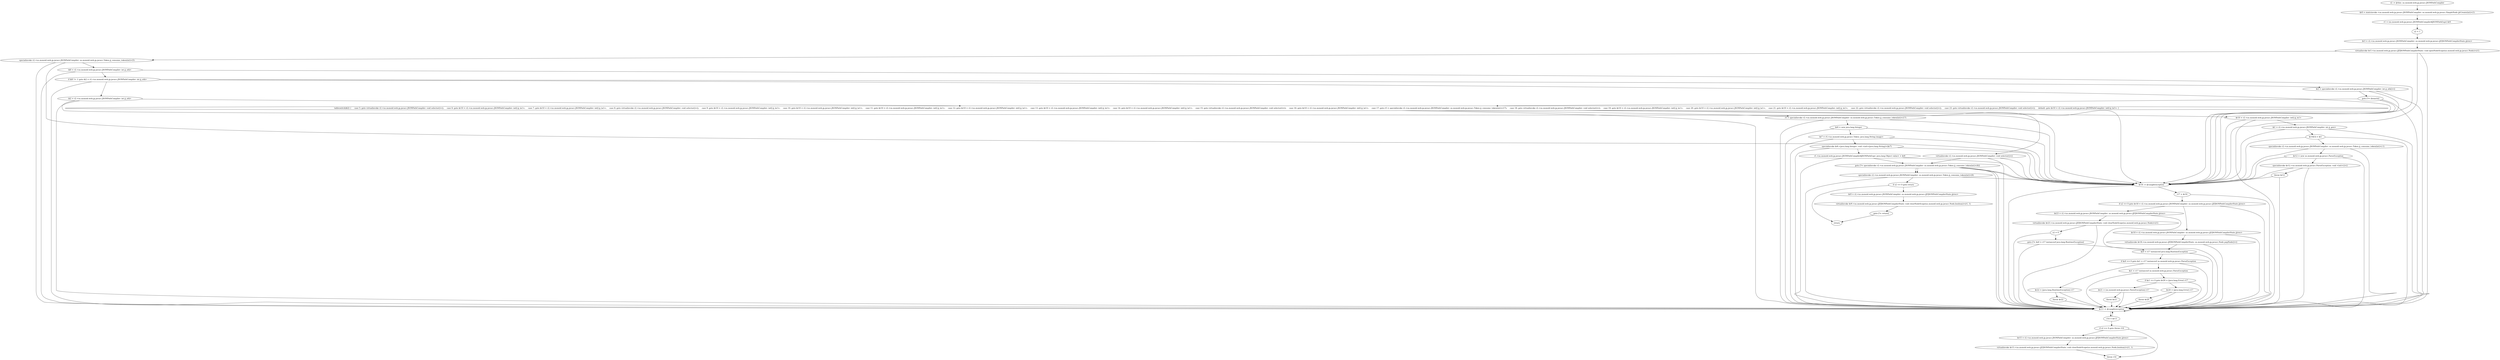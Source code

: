 digraph "unitGraph" {
    "r2 := @this: us.monoid.web.jp.javacc.JSONPathCompiler"
    "$r0 = staticinvoke <us.monoid.web.jp.javacc.JSONPathCompiler: us.monoid.web.jp.javacc.SimpleNode jjtCreate(int)>(1)"
    "r1 = (us.monoid.web.jp.javacc.JSONPathCompiler$JSONPathExpr) $r0"
    "z2 = 1"
    "$r3 = r2.<us.monoid.web.jp.javacc.JSONPathCompiler: us.monoid.web.jp.javacc.JJTJSONPathCompilerState jjtree>"
    "virtualinvoke $r3.<us.monoid.web.jp.javacc.JJTJSONPathCompilerState: void openNodeScope(us.monoid.web.jp.javacc.Node)>(r1)"
    "specialinvoke r2.<us.monoid.web.jp.javacc.JSONPathCompiler: us.monoid.web.jp.javacc.Token jj_consume_token(int)>(5)"
    "$i0 = r2.<us.monoid.web.jp.javacc.JSONPathCompiler: int jj_ntk>"
    "if $i0 != -1 goto $i2 = r2.<us.monoid.web.jp.javacc.JSONPathCompiler: int jj_ntk>"
    "$i2 = specialinvoke r2.<us.monoid.web.jp.javacc.JSONPathCompiler: int jj_ntk()>()"
    "goto [?= (branch)]"
    "$i2 = r2.<us.monoid.web.jp.javacc.JSONPathCompiler: int jj_ntk>"
    "tableswitch($i2) {     case 5: goto virtualinvoke r2.<us.monoid.web.jp.javacc.JSONPathCompiler: void selector()>();     case 6: goto $r10 = r2.<us.monoid.web.jp.javacc.JSONPathCompiler: int[] jj_la1>;     case 7: goto $r10 = r2.<us.monoid.web.jp.javacc.JSONPathCompiler: int[] jj_la1>;     case 8: goto virtualinvoke r2.<us.monoid.web.jp.javacc.JSONPathCompiler: void selector()>();     case 9: goto $r10 = r2.<us.monoid.web.jp.javacc.JSONPathCompiler: int[] jj_la1>;     case 10: goto $r10 = r2.<us.monoid.web.jp.javacc.JSONPathCompiler: int[] jj_la1>;     case 11: goto $r10 = r2.<us.monoid.web.jp.javacc.JSONPathCompiler: int[] jj_la1>;     case 12: goto $r10 = r2.<us.monoid.web.jp.javacc.JSONPathCompiler: int[] jj_la1>;     case 13: goto $r10 = r2.<us.monoid.web.jp.javacc.JSONPathCompiler: int[] jj_la1>;     case 14: goto $r10 = r2.<us.monoid.web.jp.javacc.JSONPathCompiler: int[] jj_la1>;     case 15: goto virtualinvoke r2.<us.monoid.web.jp.javacc.JSONPathCompiler: void selector()>();     case 16: goto $r10 = r2.<us.monoid.web.jp.javacc.JSONPathCompiler: int[] jj_la1>;     case 17: goto r5 = specialinvoke r2.<us.monoid.web.jp.javacc.JSONPathCompiler: us.monoid.web.jp.javacc.Token jj_consume_token(int)>(17);     case 18: goto virtualinvoke r2.<us.monoid.web.jp.javacc.JSONPathCompiler: void selector()>();     case 19: goto $r10 = r2.<us.monoid.web.jp.javacc.JSONPathCompiler: int[] jj_la1>;     case 20: goto $r10 = r2.<us.monoid.web.jp.javacc.JSONPathCompiler: int[] jj_la1>;     case 21: goto $r10 = r2.<us.monoid.web.jp.javacc.JSONPathCompiler: int[] jj_la1>;     case 22: goto virtualinvoke r2.<us.monoid.web.jp.javacc.JSONPathCompiler: void selector()>();     case 23: goto virtualinvoke r2.<us.monoid.web.jp.javacc.JSONPathCompiler: void selector()>();     default: goto $r10 = r2.<us.monoid.web.jp.javacc.JSONPathCompiler: int[] jj_la1>; }"
    "r5 = specialinvoke r2.<us.monoid.web.jp.javacc.JSONPathCompiler: us.monoid.web.jp.javacc.Token jj_consume_token(int)>(17)"
    "$r6 = new java.lang.Integer"
    "$r7 = r5.<us.monoid.web.jp.javacc.Token: java.lang.String image>"
    "specialinvoke $r6.<java.lang.Integer: void <init>(java.lang.String)>($r7)"
    "r1.<us.monoid.web.jp.javacc.JSONPathCompiler$JSONPathExpr: java.lang.Object value> = $r6"
    "goto [?= specialinvoke r2.<us.monoid.web.jp.javacc.JSONPathCompiler: us.monoid.web.jp.javacc.Token jj_consume_token(int)>(6)]"
    "virtualinvoke r2.<us.monoid.web.jp.javacc.JSONPathCompiler: void selector()>()"
    "$r10 = r2.<us.monoid.web.jp.javacc.JSONPathCompiler: int[] jj_la1>"
    "$i1 = r2.<us.monoid.web.jp.javacc.JSONPathCompiler: int jj_gen>"
    "$r10[3] = $i1"
    "specialinvoke r2.<us.monoid.web.jp.javacc.JSONPathCompiler: us.monoid.web.jp.javacc.Token jj_consume_token(int)>(-1)"
    "$r12 = new us.monoid.web.jp.javacc.ParseException"
    "specialinvoke $r12.<us.monoid.web.jp.javacc.ParseException: void <init>()>()"
    "throw $r12"
    "specialinvoke r2.<us.monoid.web.jp.javacc.JSONPathCompiler: us.monoid.web.jp.javacc.Token jj_consume_token(int)>(6)"
    "if z2 == 0 goto return"
    "$r9 = r2.<us.monoid.web.jp.javacc.JSONPathCompiler: us.monoid.web.jp.javacc.JJTJSONPathCompilerState jjtree>"
    "virtualinvoke $r9.<us.monoid.web.jp.javacc.JJTJSONPathCompilerState: void closeNodeScope(us.monoid.web.jp.javacc.Node,boolean)>(r1, 1)"
    "goto [?= return]"
    "$r16 := @caughtexception"
    "r17 = $r16"
    "if z2 == 0 goto $r18 = r2.<us.monoid.web.jp.javacc.JSONPathCompiler: us.monoid.web.jp.javacc.JJTJSONPathCompilerState jjtree>"
    "$r23 = r2.<us.monoid.web.jp.javacc.JSONPathCompiler: us.monoid.web.jp.javacc.JJTJSONPathCompilerState jjtree>"
    "virtualinvoke $r23.<us.monoid.web.jp.javacc.JJTJSONPathCompilerState: void clearNodeScope(us.monoid.web.jp.javacc.Node)>(r1)"
    "z2 = 0"
    "goto [?= $z0 = r17 instanceof java.lang.RuntimeException]"
    "$r18 = r2.<us.monoid.web.jp.javacc.JSONPathCompiler: us.monoid.web.jp.javacc.JJTJSONPathCompilerState jjtree>"
    "virtualinvoke $r18.<us.monoid.web.jp.javacc.JJTJSONPathCompilerState: us.monoid.web.jp.javacc.Node popNode()>()"
    "$z0 = r17 instanceof java.lang.RuntimeException"
    "if $z0 == 0 goto $z1 = r17 instanceof us.monoid.web.jp.javacc.ParseException"
    "$r22 = (java.lang.RuntimeException) r17"
    "throw $r22"
    "$z1 = r17 instanceof us.monoid.web.jp.javacc.ParseException"
    "if $z1 == 0 goto $r20 = (java.lang.Error) r17"
    "$r21 = (us.monoid.web.jp.javacc.ParseException) r17"
    "throw $r21"
    "$r20 = (java.lang.Error) r17"
    "throw $r20"
    "$r13 := @caughtexception"
    "r14 = $r13"
    "if z2 == 0 goto throw r14"
    "$r15 = r2.<us.monoid.web.jp.javacc.JSONPathCompiler: us.monoid.web.jp.javacc.JJTJSONPathCompilerState jjtree>"
    "virtualinvoke $r15.<us.monoid.web.jp.javacc.JJTJSONPathCompilerState: void closeNodeScope(us.monoid.web.jp.javacc.Node,boolean)>(r1, 1)"
    "throw r14"
    "return"
    "r2 := @this: us.monoid.web.jp.javacc.JSONPathCompiler"->"$r0 = staticinvoke <us.monoid.web.jp.javacc.JSONPathCompiler: us.monoid.web.jp.javacc.SimpleNode jjtCreate(int)>(1)";
    "$r0 = staticinvoke <us.monoid.web.jp.javacc.JSONPathCompiler: us.monoid.web.jp.javacc.SimpleNode jjtCreate(int)>(1)"->"r1 = (us.monoid.web.jp.javacc.JSONPathCompiler$JSONPathExpr) $r0";
    "r1 = (us.monoid.web.jp.javacc.JSONPathCompiler$JSONPathExpr) $r0"->"z2 = 1";
    "z2 = 1"->"$r3 = r2.<us.monoid.web.jp.javacc.JSONPathCompiler: us.monoid.web.jp.javacc.JJTJSONPathCompilerState jjtree>";
    "$r3 = r2.<us.monoid.web.jp.javacc.JSONPathCompiler: us.monoid.web.jp.javacc.JJTJSONPathCompilerState jjtree>"->"virtualinvoke $r3.<us.monoid.web.jp.javacc.JJTJSONPathCompilerState: void openNodeScope(us.monoid.web.jp.javacc.Node)>(r1)";
    "virtualinvoke $r3.<us.monoid.web.jp.javacc.JJTJSONPathCompilerState: void openNodeScope(us.monoid.web.jp.javacc.Node)>(r1)"->"$r16 := @caughtexception";
    "virtualinvoke $r3.<us.monoid.web.jp.javacc.JJTJSONPathCompilerState: void openNodeScope(us.monoid.web.jp.javacc.Node)>(r1)"->"$r13 := @caughtexception";
    "virtualinvoke $r3.<us.monoid.web.jp.javacc.JJTJSONPathCompilerState: void openNodeScope(us.monoid.web.jp.javacc.Node)>(r1)"->"specialinvoke r2.<us.monoid.web.jp.javacc.JSONPathCompiler: us.monoid.web.jp.javacc.Token jj_consume_token(int)>(5)";
    "specialinvoke r2.<us.monoid.web.jp.javacc.JSONPathCompiler: us.monoid.web.jp.javacc.Token jj_consume_token(int)>(5)"->"$r16 := @caughtexception";
    "specialinvoke r2.<us.monoid.web.jp.javacc.JSONPathCompiler: us.monoid.web.jp.javacc.Token jj_consume_token(int)>(5)"->"$r13 := @caughtexception";
    "specialinvoke r2.<us.monoid.web.jp.javacc.JSONPathCompiler: us.monoid.web.jp.javacc.Token jj_consume_token(int)>(5)"->"$i0 = r2.<us.monoid.web.jp.javacc.JSONPathCompiler: int jj_ntk>";
    "$i0 = r2.<us.monoid.web.jp.javacc.JSONPathCompiler: int jj_ntk>"->"$r16 := @caughtexception";
    "$i0 = r2.<us.monoid.web.jp.javacc.JSONPathCompiler: int jj_ntk>"->"$r13 := @caughtexception";
    "$i0 = r2.<us.monoid.web.jp.javacc.JSONPathCompiler: int jj_ntk>"->"if $i0 != -1 goto $i2 = r2.<us.monoid.web.jp.javacc.JSONPathCompiler: int jj_ntk>";
    "if $i0 != -1 goto $i2 = r2.<us.monoid.web.jp.javacc.JSONPathCompiler: int jj_ntk>"->"$i2 = specialinvoke r2.<us.monoid.web.jp.javacc.JSONPathCompiler: int jj_ntk()>()";
    "if $i0 != -1 goto $i2 = r2.<us.monoid.web.jp.javacc.JSONPathCompiler: int jj_ntk>"->"$i2 = r2.<us.monoid.web.jp.javacc.JSONPathCompiler: int jj_ntk>";
    "if $i0 != -1 goto $i2 = r2.<us.monoid.web.jp.javacc.JSONPathCompiler: int jj_ntk>"->"$r16 := @caughtexception";
    "if $i0 != -1 goto $i2 = r2.<us.monoid.web.jp.javacc.JSONPathCompiler: int jj_ntk>"->"$r13 := @caughtexception";
    "$i2 = specialinvoke r2.<us.monoid.web.jp.javacc.JSONPathCompiler: int jj_ntk()>()"->"$r16 := @caughtexception";
    "$i2 = specialinvoke r2.<us.monoid.web.jp.javacc.JSONPathCompiler: int jj_ntk()>()"->"$r13 := @caughtexception";
    "$i2 = specialinvoke r2.<us.monoid.web.jp.javacc.JSONPathCompiler: int jj_ntk()>()"->"goto [?= (branch)]";
    "goto [?= (branch)]"->"$r16 := @caughtexception";
    "goto [?= (branch)]"->"$r13 := @caughtexception";
    "goto [?= (branch)]"->"tableswitch($i2) {     case 5: goto virtualinvoke r2.<us.monoid.web.jp.javacc.JSONPathCompiler: void selector()>();     case 6: goto $r10 = r2.<us.monoid.web.jp.javacc.JSONPathCompiler: int[] jj_la1>;     case 7: goto $r10 = r2.<us.monoid.web.jp.javacc.JSONPathCompiler: int[] jj_la1>;     case 8: goto virtualinvoke r2.<us.monoid.web.jp.javacc.JSONPathCompiler: void selector()>();     case 9: goto $r10 = r2.<us.monoid.web.jp.javacc.JSONPathCompiler: int[] jj_la1>;     case 10: goto $r10 = r2.<us.monoid.web.jp.javacc.JSONPathCompiler: int[] jj_la1>;     case 11: goto $r10 = r2.<us.monoid.web.jp.javacc.JSONPathCompiler: int[] jj_la1>;     case 12: goto $r10 = r2.<us.monoid.web.jp.javacc.JSONPathCompiler: int[] jj_la1>;     case 13: goto $r10 = r2.<us.monoid.web.jp.javacc.JSONPathCompiler: int[] jj_la1>;     case 14: goto $r10 = r2.<us.monoid.web.jp.javacc.JSONPathCompiler: int[] jj_la1>;     case 15: goto virtualinvoke r2.<us.monoid.web.jp.javacc.JSONPathCompiler: void selector()>();     case 16: goto $r10 = r2.<us.monoid.web.jp.javacc.JSONPathCompiler: int[] jj_la1>;     case 17: goto r5 = specialinvoke r2.<us.monoid.web.jp.javacc.JSONPathCompiler: us.monoid.web.jp.javacc.Token jj_consume_token(int)>(17);     case 18: goto virtualinvoke r2.<us.monoid.web.jp.javacc.JSONPathCompiler: void selector()>();     case 19: goto $r10 = r2.<us.monoid.web.jp.javacc.JSONPathCompiler: int[] jj_la1>;     case 20: goto $r10 = r2.<us.monoid.web.jp.javacc.JSONPathCompiler: int[] jj_la1>;     case 21: goto $r10 = r2.<us.monoid.web.jp.javacc.JSONPathCompiler: int[] jj_la1>;     case 22: goto virtualinvoke r2.<us.monoid.web.jp.javacc.JSONPathCompiler: void selector()>();     case 23: goto virtualinvoke r2.<us.monoid.web.jp.javacc.JSONPathCompiler: void selector()>();     default: goto $r10 = r2.<us.monoid.web.jp.javacc.JSONPathCompiler: int[] jj_la1>; }";
    "$i2 = r2.<us.monoid.web.jp.javacc.JSONPathCompiler: int jj_ntk>"->"$r16 := @caughtexception";
    "$i2 = r2.<us.monoid.web.jp.javacc.JSONPathCompiler: int jj_ntk>"->"$r13 := @caughtexception";
    "$i2 = r2.<us.monoid.web.jp.javacc.JSONPathCompiler: int jj_ntk>"->"tableswitch($i2) {     case 5: goto virtualinvoke r2.<us.monoid.web.jp.javacc.JSONPathCompiler: void selector()>();     case 6: goto $r10 = r2.<us.monoid.web.jp.javacc.JSONPathCompiler: int[] jj_la1>;     case 7: goto $r10 = r2.<us.monoid.web.jp.javacc.JSONPathCompiler: int[] jj_la1>;     case 8: goto virtualinvoke r2.<us.monoid.web.jp.javacc.JSONPathCompiler: void selector()>();     case 9: goto $r10 = r2.<us.monoid.web.jp.javacc.JSONPathCompiler: int[] jj_la1>;     case 10: goto $r10 = r2.<us.monoid.web.jp.javacc.JSONPathCompiler: int[] jj_la1>;     case 11: goto $r10 = r2.<us.monoid.web.jp.javacc.JSONPathCompiler: int[] jj_la1>;     case 12: goto $r10 = r2.<us.monoid.web.jp.javacc.JSONPathCompiler: int[] jj_la1>;     case 13: goto $r10 = r2.<us.monoid.web.jp.javacc.JSONPathCompiler: int[] jj_la1>;     case 14: goto $r10 = r2.<us.monoid.web.jp.javacc.JSONPathCompiler: int[] jj_la1>;     case 15: goto virtualinvoke r2.<us.monoid.web.jp.javacc.JSONPathCompiler: void selector()>();     case 16: goto $r10 = r2.<us.monoid.web.jp.javacc.JSONPathCompiler: int[] jj_la1>;     case 17: goto r5 = specialinvoke r2.<us.monoid.web.jp.javacc.JSONPathCompiler: us.monoid.web.jp.javacc.Token jj_consume_token(int)>(17);     case 18: goto virtualinvoke r2.<us.monoid.web.jp.javacc.JSONPathCompiler: void selector()>();     case 19: goto $r10 = r2.<us.monoid.web.jp.javacc.JSONPathCompiler: int[] jj_la1>;     case 20: goto $r10 = r2.<us.monoid.web.jp.javacc.JSONPathCompiler: int[] jj_la1>;     case 21: goto $r10 = r2.<us.monoid.web.jp.javacc.JSONPathCompiler: int[] jj_la1>;     case 22: goto virtualinvoke r2.<us.monoid.web.jp.javacc.JSONPathCompiler: void selector()>();     case 23: goto virtualinvoke r2.<us.monoid.web.jp.javacc.JSONPathCompiler: void selector()>();     default: goto $r10 = r2.<us.monoid.web.jp.javacc.JSONPathCompiler: int[] jj_la1>; }";
    "tableswitch($i2) {     case 5: goto virtualinvoke r2.<us.monoid.web.jp.javacc.JSONPathCompiler: void selector()>();     case 6: goto $r10 = r2.<us.monoid.web.jp.javacc.JSONPathCompiler: int[] jj_la1>;     case 7: goto $r10 = r2.<us.monoid.web.jp.javacc.JSONPathCompiler: int[] jj_la1>;     case 8: goto virtualinvoke r2.<us.monoid.web.jp.javacc.JSONPathCompiler: void selector()>();     case 9: goto $r10 = r2.<us.monoid.web.jp.javacc.JSONPathCompiler: int[] jj_la1>;     case 10: goto $r10 = r2.<us.monoid.web.jp.javacc.JSONPathCompiler: int[] jj_la1>;     case 11: goto $r10 = r2.<us.monoid.web.jp.javacc.JSONPathCompiler: int[] jj_la1>;     case 12: goto $r10 = r2.<us.monoid.web.jp.javacc.JSONPathCompiler: int[] jj_la1>;     case 13: goto $r10 = r2.<us.monoid.web.jp.javacc.JSONPathCompiler: int[] jj_la1>;     case 14: goto $r10 = r2.<us.monoid.web.jp.javacc.JSONPathCompiler: int[] jj_la1>;     case 15: goto virtualinvoke r2.<us.monoid.web.jp.javacc.JSONPathCompiler: void selector()>();     case 16: goto $r10 = r2.<us.monoid.web.jp.javacc.JSONPathCompiler: int[] jj_la1>;     case 17: goto r5 = specialinvoke r2.<us.monoid.web.jp.javacc.JSONPathCompiler: us.monoid.web.jp.javacc.Token jj_consume_token(int)>(17);     case 18: goto virtualinvoke r2.<us.monoid.web.jp.javacc.JSONPathCompiler: void selector()>();     case 19: goto $r10 = r2.<us.monoid.web.jp.javacc.JSONPathCompiler: int[] jj_la1>;     case 20: goto $r10 = r2.<us.monoid.web.jp.javacc.JSONPathCompiler: int[] jj_la1>;     case 21: goto $r10 = r2.<us.monoid.web.jp.javacc.JSONPathCompiler: int[] jj_la1>;     case 22: goto virtualinvoke r2.<us.monoid.web.jp.javacc.JSONPathCompiler: void selector()>();     case 23: goto virtualinvoke r2.<us.monoid.web.jp.javacc.JSONPathCompiler: void selector()>();     default: goto $r10 = r2.<us.monoid.web.jp.javacc.JSONPathCompiler: int[] jj_la1>; }"->"virtualinvoke r2.<us.monoid.web.jp.javacc.JSONPathCompiler: void selector()>()";
    "tableswitch($i2) {     case 5: goto virtualinvoke r2.<us.monoid.web.jp.javacc.JSONPathCompiler: void selector()>();     case 6: goto $r10 = r2.<us.monoid.web.jp.javacc.JSONPathCompiler: int[] jj_la1>;     case 7: goto $r10 = r2.<us.monoid.web.jp.javacc.JSONPathCompiler: int[] jj_la1>;     case 8: goto virtualinvoke r2.<us.monoid.web.jp.javacc.JSONPathCompiler: void selector()>();     case 9: goto $r10 = r2.<us.monoid.web.jp.javacc.JSONPathCompiler: int[] jj_la1>;     case 10: goto $r10 = r2.<us.monoid.web.jp.javacc.JSONPathCompiler: int[] jj_la1>;     case 11: goto $r10 = r2.<us.monoid.web.jp.javacc.JSONPathCompiler: int[] jj_la1>;     case 12: goto $r10 = r2.<us.monoid.web.jp.javacc.JSONPathCompiler: int[] jj_la1>;     case 13: goto $r10 = r2.<us.monoid.web.jp.javacc.JSONPathCompiler: int[] jj_la1>;     case 14: goto $r10 = r2.<us.monoid.web.jp.javacc.JSONPathCompiler: int[] jj_la1>;     case 15: goto virtualinvoke r2.<us.monoid.web.jp.javacc.JSONPathCompiler: void selector()>();     case 16: goto $r10 = r2.<us.monoid.web.jp.javacc.JSONPathCompiler: int[] jj_la1>;     case 17: goto r5 = specialinvoke r2.<us.monoid.web.jp.javacc.JSONPathCompiler: us.monoid.web.jp.javacc.Token jj_consume_token(int)>(17);     case 18: goto virtualinvoke r2.<us.monoid.web.jp.javacc.JSONPathCompiler: void selector()>();     case 19: goto $r10 = r2.<us.monoid.web.jp.javacc.JSONPathCompiler: int[] jj_la1>;     case 20: goto $r10 = r2.<us.monoid.web.jp.javacc.JSONPathCompiler: int[] jj_la1>;     case 21: goto $r10 = r2.<us.monoid.web.jp.javacc.JSONPathCompiler: int[] jj_la1>;     case 22: goto virtualinvoke r2.<us.monoid.web.jp.javacc.JSONPathCompiler: void selector()>();     case 23: goto virtualinvoke r2.<us.monoid.web.jp.javacc.JSONPathCompiler: void selector()>();     default: goto $r10 = r2.<us.monoid.web.jp.javacc.JSONPathCompiler: int[] jj_la1>; }"->"$r10 = r2.<us.monoid.web.jp.javacc.JSONPathCompiler: int[] jj_la1>";
    "tableswitch($i2) {     case 5: goto virtualinvoke r2.<us.monoid.web.jp.javacc.JSONPathCompiler: void selector()>();     case 6: goto $r10 = r2.<us.monoid.web.jp.javacc.JSONPathCompiler: int[] jj_la1>;     case 7: goto $r10 = r2.<us.monoid.web.jp.javacc.JSONPathCompiler: int[] jj_la1>;     case 8: goto virtualinvoke r2.<us.monoid.web.jp.javacc.JSONPathCompiler: void selector()>();     case 9: goto $r10 = r2.<us.monoid.web.jp.javacc.JSONPathCompiler: int[] jj_la1>;     case 10: goto $r10 = r2.<us.monoid.web.jp.javacc.JSONPathCompiler: int[] jj_la1>;     case 11: goto $r10 = r2.<us.monoid.web.jp.javacc.JSONPathCompiler: int[] jj_la1>;     case 12: goto $r10 = r2.<us.monoid.web.jp.javacc.JSONPathCompiler: int[] jj_la1>;     case 13: goto $r10 = r2.<us.monoid.web.jp.javacc.JSONPathCompiler: int[] jj_la1>;     case 14: goto $r10 = r2.<us.monoid.web.jp.javacc.JSONPathCompiler: int[] jj_la1>;     case 15: goto virtualinvoke r2.<us.monoid.web.jp.javacc.JSONPathCompiler: void selector()>();     case 16: goto $r10 = r2.<us.monoid.web.jp.javacc.JSONPathCompiler: int[] jj_la1>;     case 17: goto r5 = specialinvoke r2.<us.monoid.web.jp.javacc.JSONPathCompiler: us.monoid.web.jp.javacc.Token jj_consume_token(int)>(17);     case 18: goto virtualinvoke r2.<us.monoid.web.jp.javacc.JSONPathCompiler: void selector()>();     case 19: goto $r10 = r2.<us.monoid.web.jp.javacc.JSONPathCompiler: int[] jj_la1>;     case 20: goto $r10 = r2.<us.monoid.web.jp.javacc.JSONPathCompiler: int[] jj_la1>;     case 21: goto $r10 = r2.<us.monoid.web.jp.javacc.JSONPathCompiler: int[] jj_la1>;     case 22: goto virtualinvoke r2.<us.monoid.web.jp.javacc.JSONPathCompiler: void selector()>();     case 23: goto virtualinvoke r2.<us.monoid.web.jp.javacc.JSONPathCompiler: void selector()>();     default: goto $r10 = r2.<us.monoid.web.jp.javacc.JSONPathCompiler: int[] jj_la1>; }"->"r5 = specialinvoke r2.<us.monoid.web.jp.javacc.JSONPathCompiler: us.monoid.web.jp.javacc.Token jj_consume_token(int)>(17)";
    "tableswitch($i2) {     case 5: goto virtualinvoke r2.<us.monoid.web.jp.javacc.JSONPathCompiler: void selector()>();     case 6: goto $r10 = r2.<us.monoid.web.jp.javacc.JSONPathCompiler: int[] jj_la1>;     case 7: goto $r10 = r2.<us.monoid.web.jp.javacc.JSONPathCompiler: int[] jj_la1>;     case 8: goto virtualinvoke r2.<us.monoid.web.jp.javacc.JSONPathCompiler: void selector()>();     case 9: goto $r10 = r2.<us.monoid.web.jp.javacc.JSONPathCompiler: int[] jj_la1>;     case 10: goto $r10 = r2.<us.monoid.web.jp.javacc.JSONPathCompiler: int[] jj_la1>;     case 11: goto $r10 = r2.<us.monoid.web.jp.javacc.JSONPathCompiler: int[] jj_la1>;     case 12: goto $r10 = r2.<us.monoid.web.jp.javacc.JSONPathCompiler: int[] jj_la1>;     case 13: goto $r10 = r2.<us.monoid.web.jp.javacc.JSONPathCompiler: int[] jj_la1>;     case 14: goto $r10 = r2.<us.monoid.web.jp.javacc.JSONPathCompiler: int[] jj_la1>;     case 15: goto virtualinvoke r2.<us.monoid.web.jp.javacc.JSONPathCompiler: void selector()>();     case 16: goto $r10 = r2.<us.monoid.web.jp.javacc.JSONPathCompiler: int[] jj_la1>;     case 17: goto r5 = specialinvoke r2.<us.monoid.web.jp.javacc.JSONPathCompiler: us.monoid.web.jp.javacc.Token jj_consume_token(int)>(17);     case 18: goto virtualinvoke r2.<us.monoid.web.jp.javacc.JSONPathCompiler: void selector()>();     case 19: goto $r10 = r2.<us.monoid.web.jp.javacc.JSONPathCompiler: int[] jj_la1>;     case 20: goto $r10 = r2.<us.monoid.web.jp.javacc.JSONPathCompiler: int[] jj_la1>;     case 21: goto $r10 = r2.<us.monoid.web.jp.javacc.JSONPathCompiler: int[] jj_la1>;     case 22: goto virtualinvoke r2.<us.monoid.web.jp.javacc.JSONPathCompiler: void selector()>();     case 23: goto virtualinvoke r2.<us.monoid.web.jp.javacc.JSONPathCompiler: void selector()>();     default: goto $r10 = r2.<us.monoid.web.jp.javacc.JSONPathCompiler: int[] jj_la1>; }"->"$r16 := @caughtexception";
    "tableswitch($i2) {     case 5: goto virtualinvoke r2.<us.monoid.web.jp.javacc.JSONPathCompiler: void selector()>();     case 6: goto $r10 = r2.<us.monoid.web.jp.javacc.JSONPathCompiler: int[] jj_la1>;     case 7: goto $r10 = r2.<us.monoid.web.jp.javacc.JSONPathCompiler: int[] jj_la1>;     case 8: goto virtualinvoke r2.<us.monoid.web.jp.javacc.JSONPathCompiler: void selector()>();     case 9: goto $r10 = r2.<us.monoid.web.jp.javacc.JSONPathCompiler: int[] jj_la1>;     case 10: goto $r10 = r2.<us.monoid.web.jp.javacc.JSONPathCompiler: int[] jj_la1>;     case 11: goto $r10 = r2.<us.monoid.web.jp.javacc.JSONPathCompiler: int[] jj_la1>;     case 12: goto $r10 = r2.<us.monoid.web.jp.javacc.JSONPathCompiler: int[] jj_la1>;     case 13: goto $r10 = r2.<us.monoid.web.jp.javacc.JSONPathCompiler: int[] jj_la1>;     case 14: goto $r10 = r2.<us.monoid.web.jp.javacc.JSONPathCompiler: int[] jj_la1>;     case 15: goto virtualinvoke r2.<us.monoid.web.jp.javacc.JSONPathCompiler: void selector()>();     case 16: goto $r10 = r2.<us.monoid.web.jp.javacc.JSONPathCompiler: int[] jj_la1>;     case 17: goto r5 = specialinvoke r2.<us.monoid.web.jp.javacc.JSONPathCompiler: us.monoid.web.jp.javacc.Token jj_consume_token(int)>(17);     case 18: goto virtualinvoke r2.<us.monoid.web.jp.javacc.JSONPathCompiler: void selector()>();     case 19: goto $r10 = r2.<us.monoid.web.jp.javacc.JSONPathCompiler: int[] jj_la1>;     case 20: goto $r10 = r2.<us.monoid.web.jp.javacc.JSONPathCompiler: int[] jj_la1>;     case 21: goto $r10 = r2.<us.monoid.web.jp.javacc.JSONPathCompiler: int[] jj_la1>;     case 22: goto virtualinvoke r2.<us.monoid.web.jp.javacc.JSONPathCompiler: void selector()>();     case 23: goto virtualinvoke r2.<us.monoid.web.jp.javacc.JSONPathCompiler: void selector()>();     default: goto $r10 = r2.<us.monoid.web.jp.javacc.JSONPathCompiler: int[] jj_la1>; }"->"$r13 := @caughtexception";
    "r5 = specialinvoke r2.<us.monoid.web.jp.javacc.JSONPathCompiler: us.monoid.web.jp.javacc.Token jj_consume_token(int)>(17)"->"$r16 := @caughtexception";
    "r5 = specialinvoke r2.<us.monoid.web.jp.javacc.JSONPathCompiler: us.monoid.web.jp.javacc.Token jj_consume_token(int)>(17)"->"$r13 := @caughtexception";
    "r5 = specialinvoke r2.<us.monoid.web.jp.javacc.JSONPathCompiler: us.monoid.web.jp.javacc.Token jj_consume_token(int)>(17)"->"$r6 = new java.lang.Integer";
    "$r6 = new java.lang.Integer"->"$r16 := @caughtexception";
    "$r6 = new java.lang.Integer"->"$r13 := @caughtexception";
    "$r6 = new java.lang.Integer"->"$r7 = r5.<us.monoid.web.jp.javacc.Token: java.lang.String image>";
    "$r7 = r5.<us.monoid.web.jp.javacc.Token: java.lang.String image>"->"$r16 := @caughtexception";
    "$r7 = r5.<us.monoid.web.jp.javacc.Token: java.lang.String image>"->"$r13 := @caughtexception";
    "$r7 = r5.<us.monoid.web.jp.javacc.Token: java.lang.String image>"->"specialinvoke $r6.<java.lang.Integer: void <init>(java.lang.String)>($r7)";
    "specialinvoke $r6.<java.lang.Integer: void <init>(java.lang.String)>($r7)"->"$r16 := @caughtexception";
    "specialinvoke $r6.<java.lang.Integer: void <init>(java.lang.String)>($r7)"->"$r13 := @caughtexception";
    "specialinvoke $r6.<java.lang.Integer: void <init>(java.lang.String)>($r7)"->"r1.<us.monoid.web.jp.javacc.JSONPathCompiler$JSONPathExpr: java.lang.Object value> = $r6";
    "r1.<us.monoid.web.jp.javacc.JSONPathCompiler$JSONPathExpr: java.lang.Object value> = $r6"->"$r16 := @caughtexception";
    "r1.<us.monoid.web.jp.javacc.JSONPathCompiler$JSONPathExpr: java.lang.Object value> = $r6"->"$r13 := @caughtexception";
    "r1.<us.monoid.web.jp.javacc.JSONPathCompiler$JSONPathExpr: java.lang.Object value> = $r6"->"goto [?= specialinvoke r2.<us.monoid.web.jp.javacc.JSONPathCompiler: us.monoid.web.jp.javacc.Token jj_consume_token(int)>(6)]";
    "goto [?= specialinvoke r2.<us.monoid.web.jp.javacc.JSONPathCompiler: us.monoid.web.jp.javacc.Token jj_consume_token(int)>(6)]"->"$r16 := @caughtexception";
    "goto [?= specialinvoke r2.<us.monoid.web.jp.javacc.JSONPathCompiler: us.monoid.web.jp.javacc.Token jj_consume_token(int)>(6)]"->"$r13 := @caughtexception";
    "goto [?= specialinvoke r2.<us.monoid.web.jp.javacc.JSONPathCompiler: us.monoid.web.jp.javacc.Token jj_consume_token(int)>(6)]"->"specialinvoke r2.<us.monoid.web.jp.javacc.JSONPathCompiler: us.monoid.web.jp.javacc.Token jj_consume_token(int)>(6)";
    "virtualinvoke r2.<us.monoid.web.jp.javacc.JSONPathCompiler: void selector()>()"->"$r16 := @caughtexception";
    "virtualinvoke r2.<us.monoid.web.jp.javacc.JSONPathCompiler: void selector()>()"->"$r13 := @caughtexception";
    "virtualinvoke r2.<us.monoid.web.jp.javacc.JSONPathCompiler: void selector()>()"->"goto [?= specialinvoke r2.<us.monoid.web.jp.javacc.JSONPathCompiler: us.monoid.web.jp.javacc.Token jj_consume_token(int)>(6)]";
    "goto [?= specialinvoke r2.<us.monoid.web.jp.javacc.JSONPathCompiler: us.monoid.web.jp.javacc.Token jj_consume_token(int)>(6)]"->"$r16 := @caughtexception";
    "goto [?= specialinvoke r2.<us.monoid.web.jp.javacc.JSONPathCompiler: us.monoid.web.jp.javacc.Token jj_consume_token(int)>(6)]"->"$r13 := @caughtexception";
    "goto [?= specialinvoke r2.<us.monoid.web.jp.javacc.JSONPathCompiler: us.monoid.web.jp.javacc.Token jj_consume_token(int)>(6)]"->"specialinvoke r2.<us.monoid.web.jp.javacc.JSONPathCompiler: us.monoid.web.jp.javacc.Token jj_consume_token(int)>(6)";
    "$r10 = r2.<us.monoid.web.jp.javacc.JSONPathCompiler: int[] jj_la1>"->"$r16 := @caughtexception";
    "$r10 = r2.<us.monoid.web.jp.javacc.JSONPathCompiler: int[] jj_la1>"->"$r13 := @caughtexception";
    "$r10 = r2.<us.monoid.web.jp.javacc.JSONPathCompiler: int[] jj_la1>"->"$i1 = r2.<us.monoid.web.jp.javacc.JSONPathCompiler: int jj_gen>";
    "$i1 = r2.<us.monoid.web.jp.javacc.JSONPathCompiler: int jj_gen>"->"$r16 := @caughtexception";
    "$i1 = r2.<us.monoid.web.jp.javacc.JSONPathCompiler: int jj_gen>"->"$r13 := @caughtexception";
    "$i1 = r2.<us.monoid.web.jp.javacc.JSONPathCompiler: int jj_gen>"->"$r10[3] = $i1";
    "$r10[3] = $i1"->"$r16 := @caughtexception";
    "$r10[3] = $i1"->"$r13 := @caughtexception";
    "$r10[3] = $i1"->"specialinvoke r2.<us.monoid.web.jp.javacc.JSONPathCompiler: us.monoid.web.jp.javacc.Token jj_consume_token(int)>(-1)";
    "specialinvoke r2.<us.monoid.web.jp.javacc.JSONPathCompiler: us.monoid.web.jp.javacc.Token jj_consume_token(int)>(-1)"->"$r16 := @caughtexception";
    "specialinvoke r2.<us.monoid.web.jp.javacc.JSONPathCompiler: us.monoid.web.jp.javacc.Token jj_consume_token(int)>(-1)"->"$r13 := @caughtexception";
    "specialinvoke r2.<us.monoid.web.jp.javacc.JSONPathCompiler: us.monoid.web.jp.javacc.Token jj_consume_token(int)>(-1)"->"$r12 = new us.monoid.web.jp.javacc.ParseException";
    "$r12 = new us.monoid.web.jp.javacc.ParseException"->"$r16 := @caughtexception";
    "$r12 = new us.monoid.web.jp.javacc.ParseException"->"$r13 := @caughtexception";
    "$r12 = new us.monoid.web.jp.javacc.ParseException"->"specialinvoke $r12.<us.monoid.web.jp.javacc.ParseException: void <init>()>()";
    "specialinvoke $r12.<us.monoid.web.jp.javacc.ParseException: void <init>()>()"->"$r16 := @caughtexception";
    "specialinvoke $r12.<us.monoid.web.jp.javacc.ParseException: void <init>()>()"->"$r13 := @caughtexception";
    "specialinvoke $r12.<us.monoid.web.jp.javacc.ParseException: void <init>()>()"->"throw $r12";
    "throw $r12"->"$r16 := @caughtexception";
    "throw $r12"->"$r13 := @caughtexception";
    "specialinvoke r2.<us.monoid.web.jp.javacc.JSONPathCompiler: us.monoid.web.jp.javacc.Token jj_consume_token(int)>(6)"->"$r16 := @caughtexception";
    "specialinvoke r2.<us.monoid.web.jp.javacc.JSONPathCompiler: us.monoid.web.jp.javacc.Token jj_consume_token(int)>(6)"->"$r13 := @caughtexception";
    "specialinvoke r2.<us.monoid.web.jp.javacc.JSONPathCompiler: us.monoid.web.jp.javacc.Token jj_consume_token(int)>(6)"->"if z2 == 0 goto return";
    "if z2 == 0 goto return"->"$r9 = r2.<us.monoid.web.jp.javacc.JSONPathCompiler: us.monoid.web.jp.javacc.JJTJSONPathCompilerState jjtree>";
    "if z2 == 0 goto return"->"return";
    "$r9 = r2.<us.monoid.web.jp.javacc.JSONPathCompiler: us.monoid.web.jp.javacc.JJTJSONPathCompilerState jjtree>"->"virtualinvoke $r9.<us.monoid.web.jp.javacc.JJTJSONPathCompilerState: void closeNodeScope(us.monoid.web.jp.javacc.Node,boolean)>(r1, 1)";
    "virtualinvoke $r9.<us.monoid.web.jp.javacc.JJTJSONPathCompilerState: void closeNodeScope(us.monoid.web.jp.javacc.Node,boolean)>(r1, 1)"->"goto [?= return]";
    "goto [?= return]"->"return";
    "$r16 := @caughtexception"->"r17 = $r16";
    "$r16 := @caughtexception"->"$r13 := @caughtexception";
    "r17 = $r16"->"if z2 == 0 goto $r18 = r2.<us.monoid.web.jp.javacc.JSONPathCompiler: us.monoid.web.jp.javacc.JJTJSONPathCompilerState jjtree>";
    "r17 = $r16"->"$r13 := @caughtexception";
    "if z2 == 0 goto $r18 = r2.<us.monoid.web.jp.javacc.JSONPathCompiler: us.monoid.web.jp.javacc.JJTJSONPathCompilerState jjtree>"->"$r23 = r2.<us.monoid.web.jp.javacc.JSONPathCompiler: us.monoid.web.jp.javacc.JJTJSONPathCompilerState jjtree>";
    "if z2 == 0 goto $r18 = r2.<us.monoid.web.jp.javacc.JSONPathCompiler: us.monoid.web.jp.javacc.JJTJSONPathCompilerState jjtree>"->"$r18 = r2.<us.monoid.web.jp.javacc.JSONPathCompiler: us.monoid.web.jp.javacc.JJTJSONPathCompilerState jjtree>";
    "if z2 == 0 goto $r18 = r2.<us.monoid.web.jp.javacc.JSONPathCompiler: us.monoid.web.jp.javacc.JJTJSONPathCompilerState jjtree>"->"$r13 := @caughtexception";
    "$r23 = r2.<us.monoid.web.jp.javacc.JSONPathCompiler: us.monoid.web.jp.javacc.JJTJSONPathCompilerState jjtree>"->"virtualinvoke $r23.<us.monoid.web.jp.javacc.JJTJSONPathCompilerState: void clearNodeScope(us.monoid.web.jp.javacc.Node)>(r1)";
    "$r23 = r2.<us.monoid.web.jp.javacc.JSONPathCompiler: us.monoid.web.jp.javacc.JJTJSONPathCompilerState jjtree>"->"$r13 := @caughtexception";
    "virtualinvoke $r23.<us.monoid.web.jp.javacc.JJTJSONPathCompilerState: void clearNodeScope(us.monoid.web.jp.javacc.Node)>(r1)"->"z2 = 0";
    "virtualinvoke $r23.<us.monoid.web.jp.javacc.JJTJSONPathCompilerState: void clearNodeScope(us.monoid.web.jp.javacc.Node)>(r1)"->"$r13 := @caughtexception";
    "z2 = 0"->"goto [?= $z0 = r17 instanceof java.lang.RuntimeException]";
    "z2 = 0"->"$r13 := @caughtexception";
    "goto [?= $z0 = r17 instanceof java.lang.RuntimeException]"->"$z0 = r17 instanceof java.lang.RuntimeException";
    "goto [?= $z0 = r17 instanceof java.lang.RuntimeException]"->"$r13 := @caughtexception";
    "$r18 = r2.<us.monoid.web.jp.javacc.JSONPathCompiler: us.monoid.web.jp.javacc.JJTJSONPathCompilerState jjtree>"->"virtualinvoke $r18.<us.monoid.web.jp.javacc.JJTJSONPathCompilerState: us.monoid.web.jp.javacc.Node popNode()>()";
    "$r18 = r2.<us.monoid.web.jp.javacc.JSONPathCompiler: us.monoid.web.jp.javacc.JJTJSONPathCompilerState jjtree>"->"$r13 := @caughtexception";
    "virtualinvoke $r18.<us.monoid.web.jp.javacc.JJTJSONPathCompilerState: us.monoid.web.jp.javacc.Node popNode()>()"->"$z0 = r17 instanceof java.lang.RuntimeException";
    "virtualinvoke $r18.<us.monoid.web.jp.javacc.JJTJSONPathCompilerState: us.monoid.web.jp.javacc.Node popNode()>()"->"$r13 := @caughtexception";
    "$z0 = r17 instanceof java.lang.RuntimeException"->"if $z0 == 0 goto $z1 = r17 instanceof us.monoid.web.jp.javacc.ParseException";
    "$z0 = r17 instanceof java.lang.RuntimeException"->"$r13 := @caughtexception";
    "if $z0 == 0 goto $z1 = r17 instanceof us.monoid.web.jp.javacc.ParseException"->"$r22 = (java.lang.RuntimeException) r17";
    "if $z0 == 0 goto $z1 = r17 instanceof us.monoid.web.jp.javacc.ParseException"->"$z1 = r17 instanceof us.monoid.web.jp.javacc.ParseException";
    "if $z0 == 0 goto $z1 = r17 instanceof us.monoid.web.jp.javacc.ParseException"->"$r13 := @caughtexception";
    "$r22 = (java.lang.RuntimeException) r17"->"throw $r22";
    "$r22 = (java.lang.RuntimeException) r17"->"$r13 := @caughtexception";
    "throw $r22"->"$r13 := @caughtexception";
    "$z1 = r17 instanceof us.monoid.web.jp.javacc.ParseException"->"if $z1 == 0 goto $r20 = (java.lang.Error) r17";
    "$z1 = r17 instanceof us.monoid.web.jp.javacc.ParseException"->"$r13 := @caughtexception";
    "if $z1 == 0 goto $r20 = (java.lang.Error) r17"->"$r21 = (us.monoid.web.jp.javacc.ParseException) r17";
    "if $z1 == 0 goto $r20 = (java.lang.Error) r17"->"$r20 = (java.lang.Error) r17";
    "if $z1 == 0 goto $r20 = (java.lang.Error) r17"->"$r13 := @caughtexception";
    "$r21 = (us.monoid.web.jp.javacc.ParseException) r17"->"throw $r21";
    "$r21 = (us.monoid.web.jp.javacc.ParseException) r17"->"$r13 := @caughtexception";
    "throw $r21"->"$r13 := @caughtexception";
    "$r20 = (java.lang.Error) r17"->"throw $r20";
    "$r20 = (java.lang.Error) r17"->"$r13 := @caughtexception";
    "throw $r20"->"$r13 := @caughtexception";
    "$r13 := @caughtexception"->"r14 = $r13";
    "$r13 := @caughtexception"->"$r13 := @caughtexception";
    "r14 = $r13"->"if z2 == 0 goto throw r14";
    "r14 = $r13"->"$r13 := @caughtexception";
    "if z2 == 0 goto throw r14"->"$r15 = r2.<us.monoid.web.jp.javacc.JSONPathCompiler: us.monoid.web.jp.javacc.JJTJSONPathCompilerState jjtree>";
    "if z2 == 0 goto throw r14"->"throw r14";
    "$r15 = r2.<us.monoid.web.jp.javacc.JSONPathCompiler: us.monoid.web.jp.javacc.JJTJSONPathCompilerState jjtree>"->"virtualinvoke $r15.<us.monoid.web.jp.javacc.JJTJSONPathCompilerState: void closeNodeScope(us.monoid.web.jp.javacc.Node,boolean)>(r1, 1)";
    "virtualinvoke $r15.<us.monoid.web.jp.javacc.JJTJSONPathCompilerState: void closeNodeScope(us.monoid.web.jp.javacc.Node,boolean)>(r1, 1)"->"throw r14";
}
